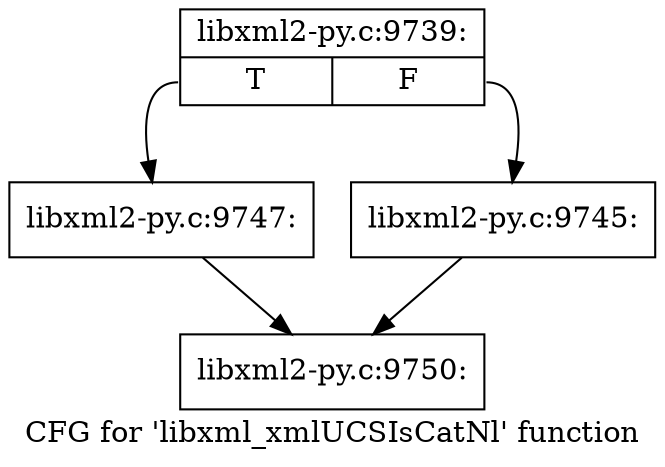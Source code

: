 digraph "CFG for 'libxml_xmlUCSIsCatNl' function" {
	label="CFG for 'libxml_xmlUCSIsCatNl' function";

	Node0x3c87b30 [shape=record,label="{libxml2-py.c:9739:|{<s0>T|<s1>F}}"];
	Node0x3c87b30:s0 -> Node0x455d790;
	Node0x3c87b30:s1 -> Node0x455d740;
	Node0x455d740 [shape=record,label="{libxml2-py.c:9745:}"];
	Node0x455d740 -> Node0x455c3d0;
	Node0x455d790 [shape=record,label="{libxml2-py.c:9747:}"];
	Node0x455d790 -> Node0x455c3d0;
	Node0x455c3d0 [shape=record,label="{libxml2-py.c:9750:}"];
}
